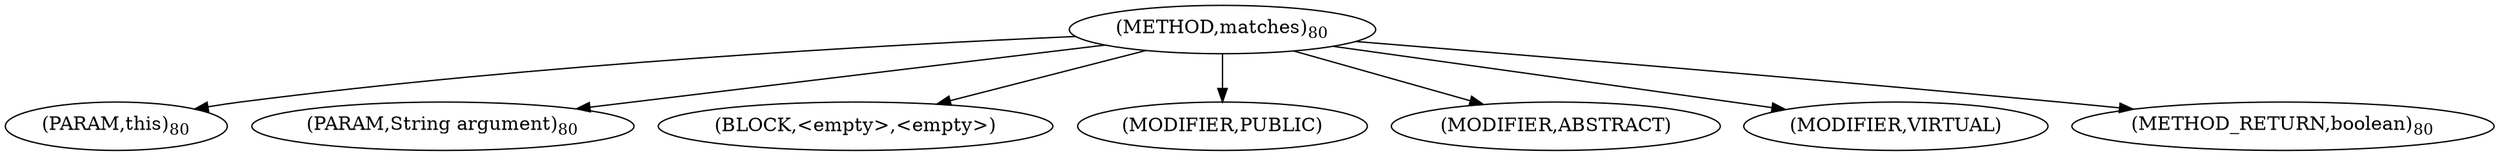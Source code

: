 digraph "matches" {  
"24" [label = <(METHOD,matches)<SUB>80</SUB>> ]
"25" [label = <(PARAM,this)<SUB>80</SUB>> ]
"26" [label = <(PARAM,String argument)<SUB>80</SUB>> ]
"27" [label = <(BLOCK,&lt;empty&gt;,&lt;empty&gt;)> ]
"28" [label = <(MODIFIER,PUBLIC)> ]
"29" [label = <(MODIFIER,ABSTRACT)> ]
"30" [label = <(MODIFIER,VIRTUAL)> ]
"31" [label = <(METHOD_RETURN,boolean)<SUB>80</SUB>> ]
  "24" -> "25" 
  "24" -> "26" 
  "24" -> "27" 
  "24" -> "28" 
  "24" -> "29" 
  "24" -> "30" 
  "24" -> "31" 
}

